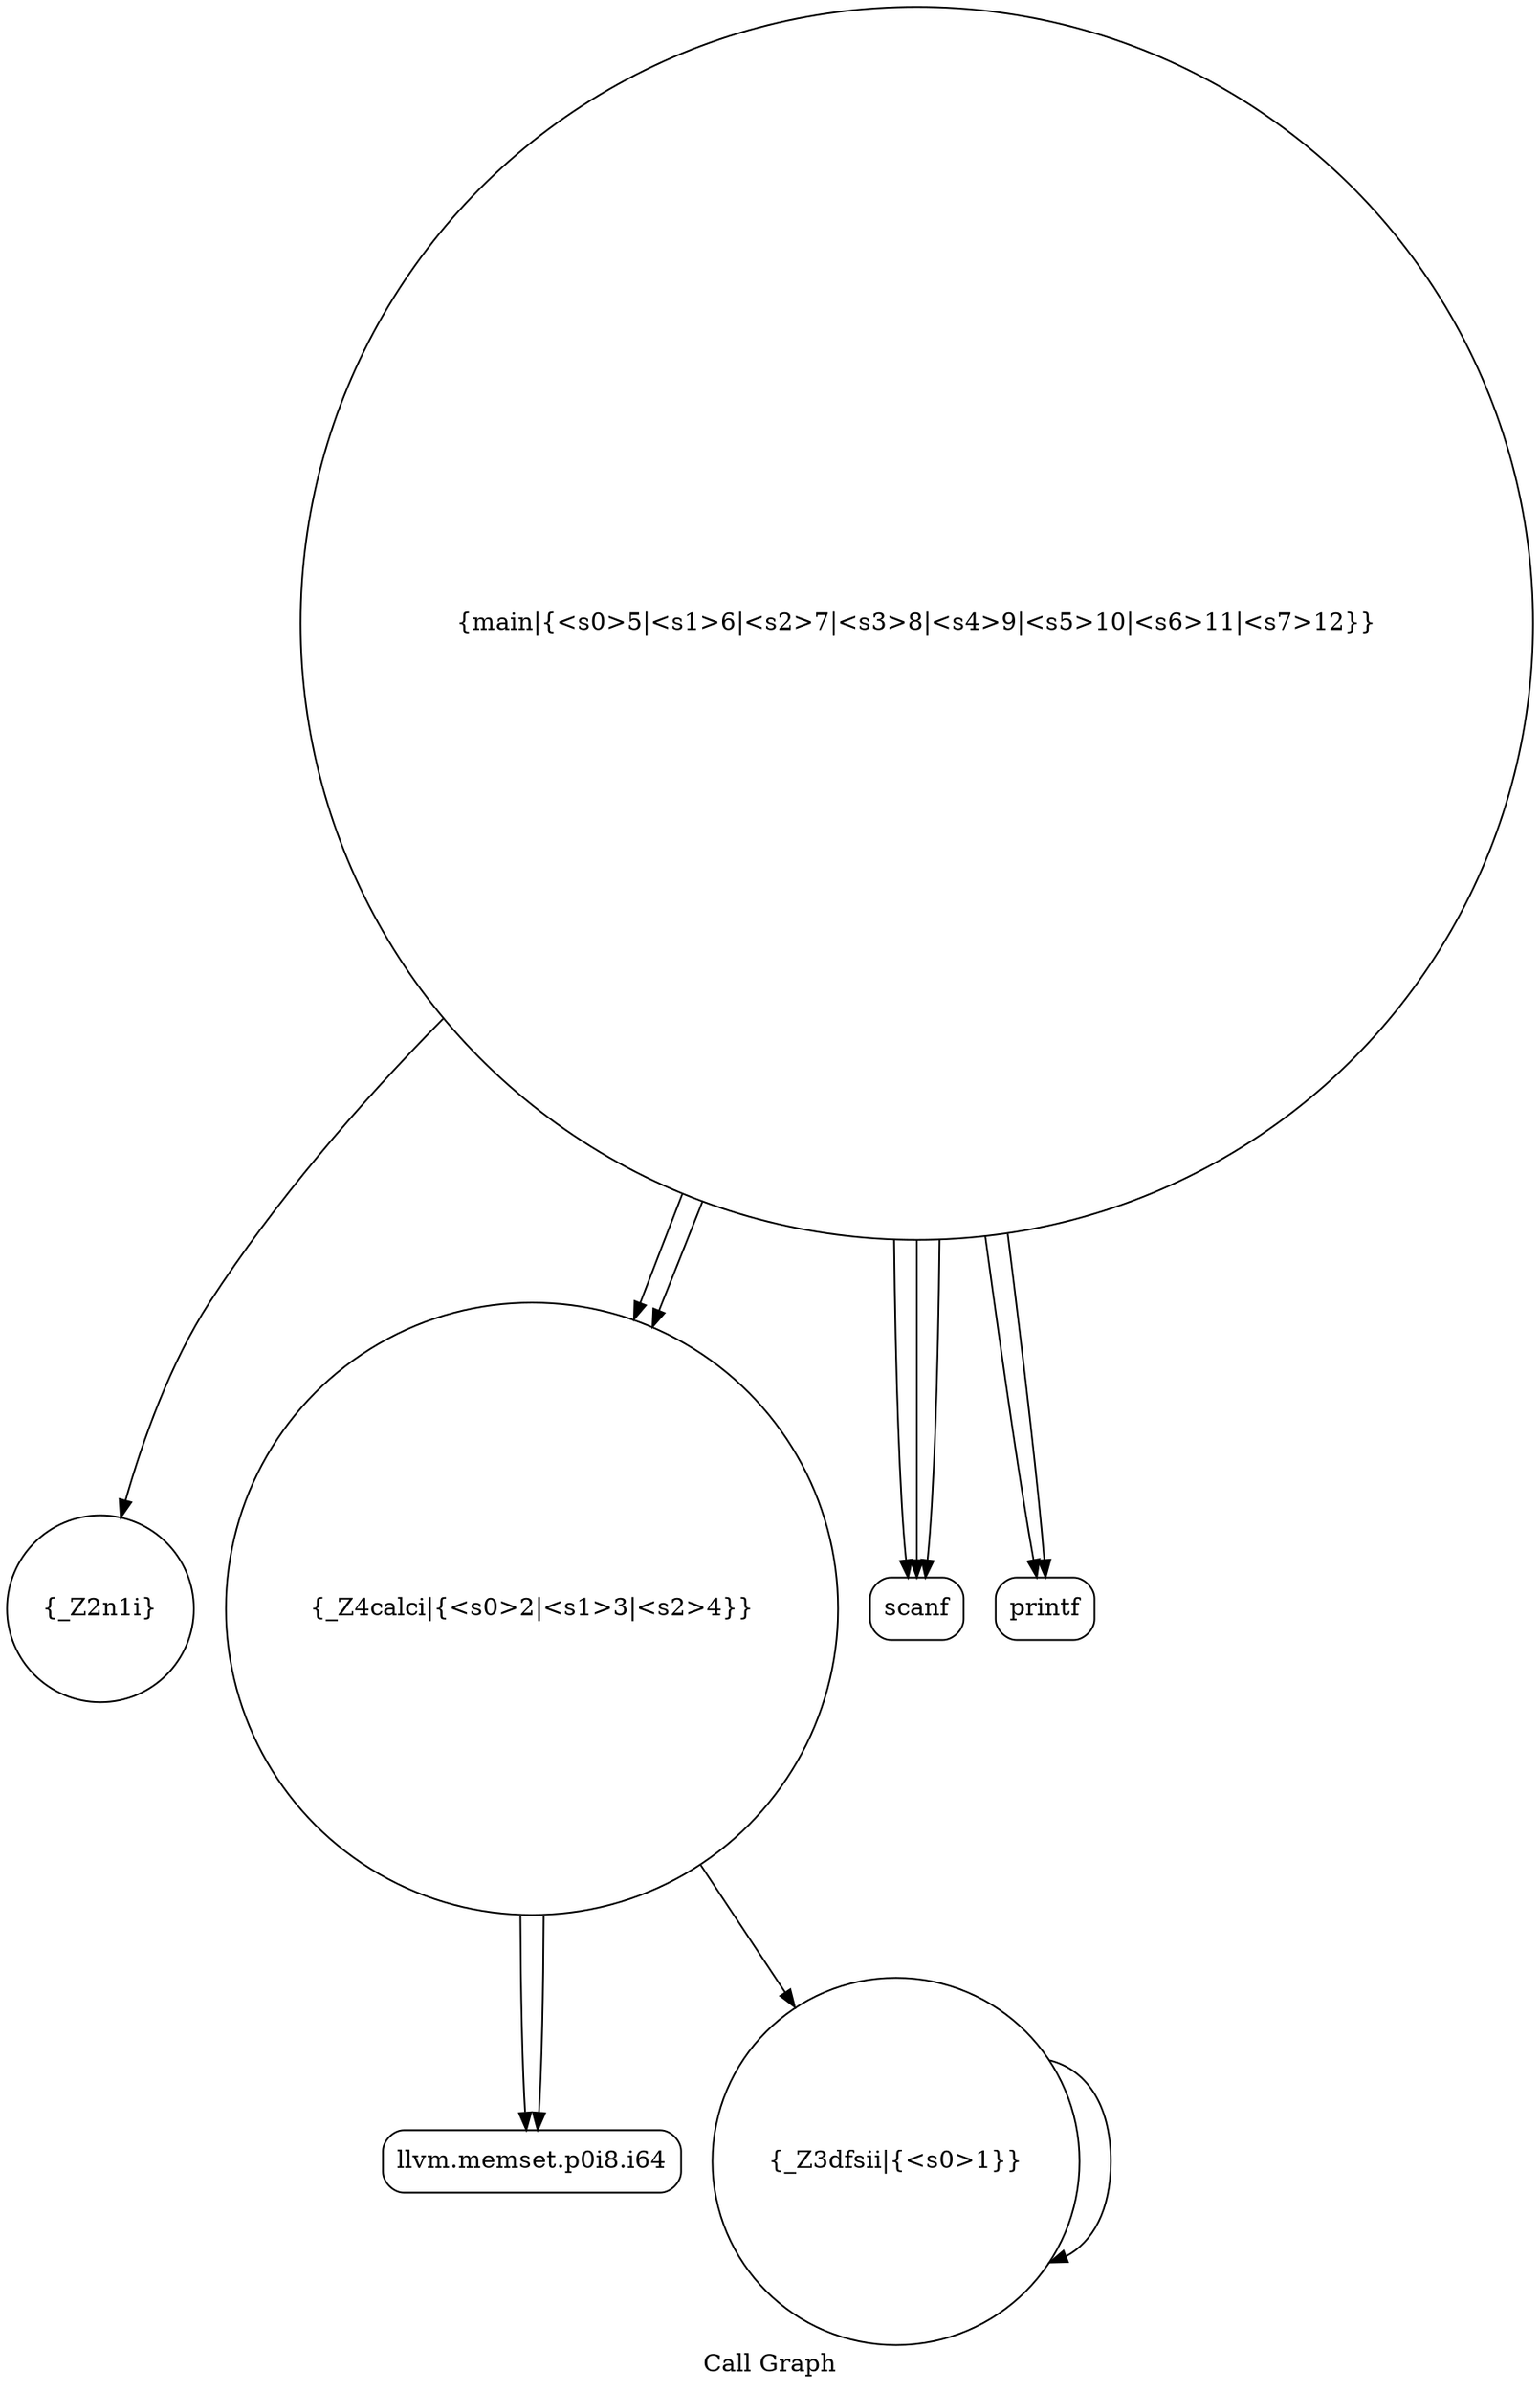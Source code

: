 digraph "Call Graph" {
	label="Call Graph";

	Node0x560773ecadb0 [shape=record,shape=circle,label="{_Z2n1i}"];
	Node0x560773ecb2c0 [shape=record,shape=circle,label="{_Z4calci|{<s0>2|<s1>3|<s2>4}}"];
	Node0x560773ecb2c0:s0 -> Node0x560773ecb340[color=black];
	Node0x560773ecb2c0:s1 -> Node0x560773ecb340[color=black];
	Node0x560773ecb2c0:s2 -> Node0x560773ecb240[color=black];
	Node0x560773ecb3c0 [shape=record,shape=circle,label="{main|{<s0>5|<s1>6|<s2>7|<s3>8|<s4>9|<s5>10|<s6>11|<s7>12}}"];
	Node0x560773ecb3c0:s0 -> Node0x560773ecb440[color=black];
	Node0x560773ecb3c0:s1 -> Node0x560773ecb440[color=black];
	Node0x560773ecb3c0:s2 -> Node0x560773ecb440[color=black];
	Node0x560773ecb3c0:s3 -> Node0x560773ecb4c0[color=black];
	Node0x560773ecb3c0:s4 -> Node0x560773ecadb0[color=black];
	Node0x560773ecb3c0:s5 -> Node0x560773ecb2c0[color=black];
	Node0x560773ecb3c0:s6 -> Node0x560773ecb2c0[color=black];
	Node0x560773ecb3c0:s7 -> Node0x560773ecb4c0[color=black];
	Node0x560773ecb4c0 [shape=record,shape=Mrecord,label="{printf}"];
	Node0x560773ecb240 [shape=record,shape=circle,label="{_Z3dfsii|{<s0>1}}"];
	Node0x560773ecb240:s0 -> Node0x560773ecb240[color=black];
	Node0x560773ecb340 [shape=record,shape=Mrecord,label="{llvm.memset.p0i8.i64}"];
	Node0x560773ecb440 [shape=record,shape=Mrecord,label="{scanf}"];
}
